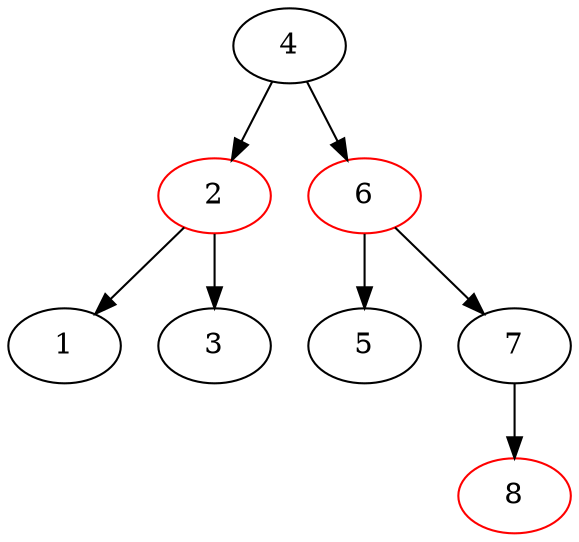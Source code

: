 // Created by rbtree.write_dot()
digraph red_black_tree {
  N4 [label="4", color="black"];
  N2 [label="2", color="red"];
  N1 [label="1", color="black"];
  N2 -> N1 ;
  N3 [label="3", color="black"];
  N2 -> N3 ;
  N4 -> N2 ;
  N6 [label="6", color="red"];
  N5 [label="5", color="black"];
  N6 -> N5 ;
  N7 [label="7", color="black"];
  N8 [label="8", color="red"];
  N7 -> N8 ;
  N6 -> N7 ;
  N4 -> N6 ;
}
